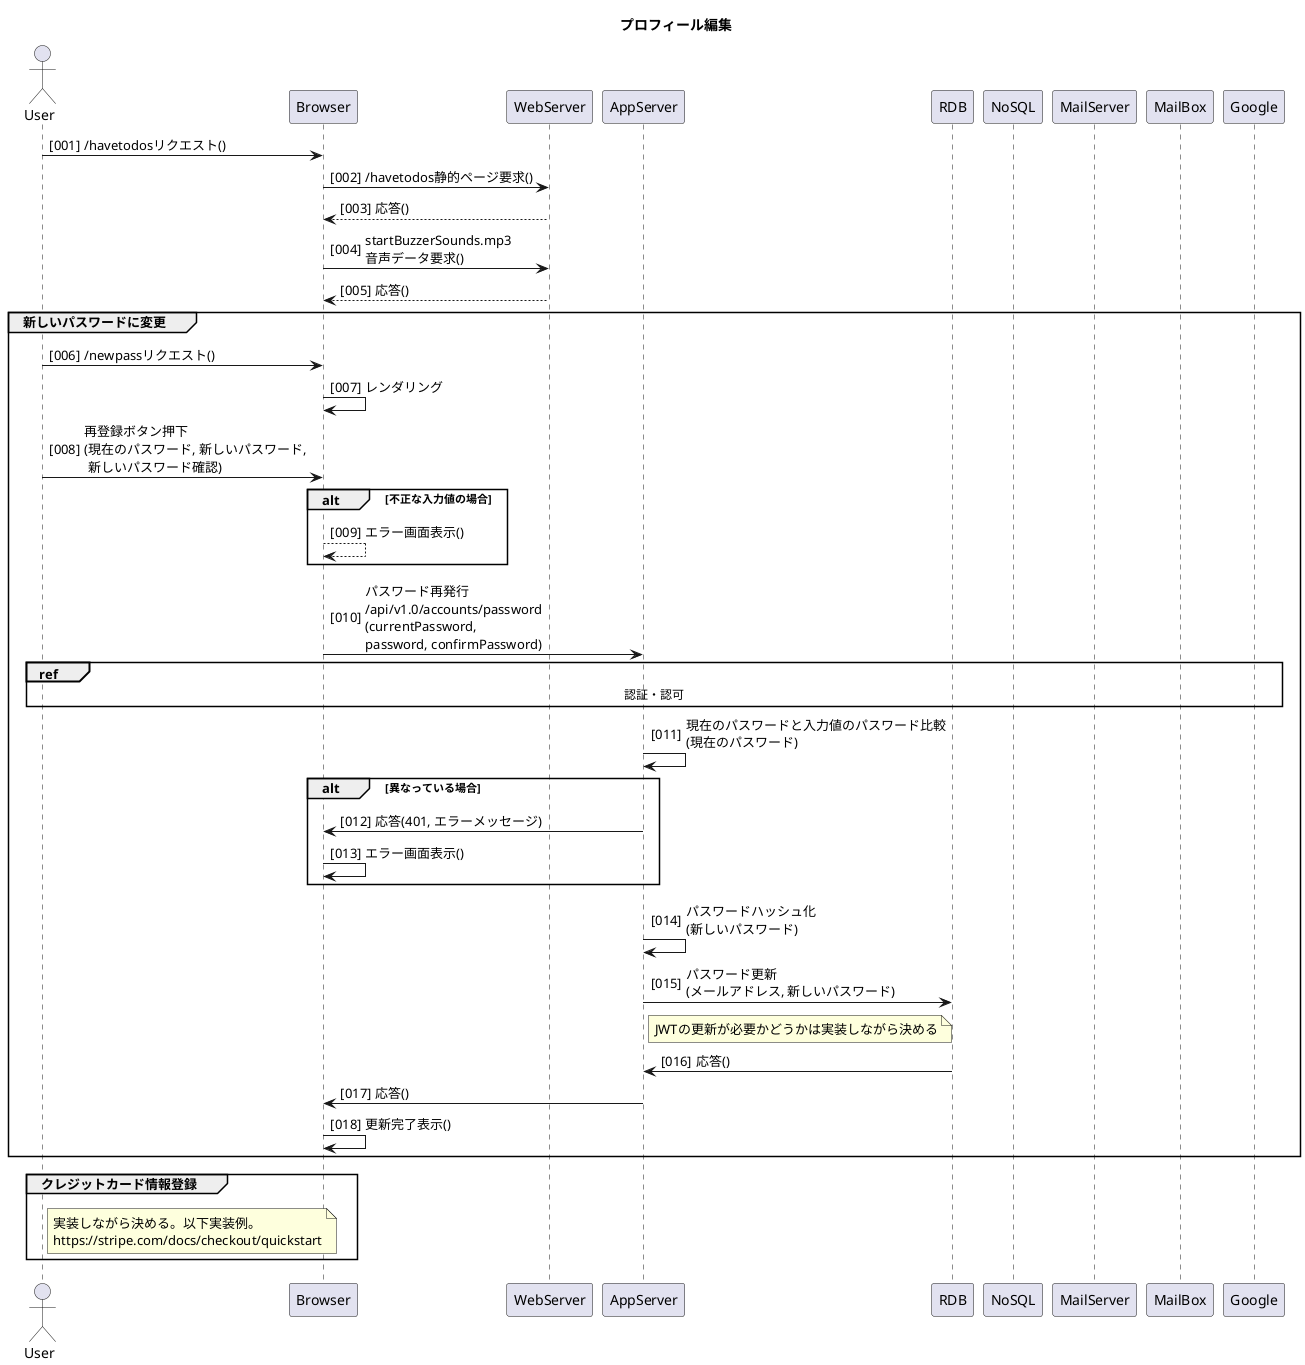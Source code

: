 @startuml プロフィール編集
title プロフィール編集
actor User
participant Browser
participant WebServer
participant AppServer
participant RDB
participant NoSQL
participant MailServer
participant MailBox
participant Google
!pragma teoz true

autonumber "[000]"

User -> Browser: /havetodosリクエスト()
Browser -> WebServer: /havetodos静的ページ要求()
WebServer --> Browser: 応答()
Browser -> WebServer: startBuzzerSounds.mp3\n音声データ要求()
WebServer --> Browser: 応答()

group 新しいパスワードに変更
  User -> Browser: /newpassリクエスト()
  Browser -> Browser: レンダリング
  User -> Browser: 再登録ボタン押下\n(現在のパスワード, 新しいパスワード,\n 新しいパスワード確認)
  alt 不正な入力値の場合
    Browser --> Browser: エラー画面表示()
  end
  Browser -> AppServer: パスワード再発行\n/api/v1.0/accounts/password\n(currentPassword, \npassword, confirmPassword)
  ref over User, Google: 認証・認可
  AppServer -> AppServer: 現在のパスワードと入力値のパスワード比較\n(現在のパスワード)
  alt 異なっている場合
    AppServer -> Browser: 応答(401, エラーメッセージ)
    Browser -> Browser: エラー画面表示()
  end

  AppServer -> AppServer: パスワードハッシュ化\n(新しいパスワード)
  AppServer -> RDB: パスワード更新\n(メールアドレス, 新しいパスワード)
  note right of AppServer
    JWTの更新が必要かどうかは実装しながら決める
  end note
  RDB -> AppServer: 応答()
  AppServer -> Browser: 応答()
  Browser -> Browser: 更新完了表示()
end

group クレジットカード情報登録
note right of User
  実装しながら決める。以下実装例。
  https://stripe.com/docs/checkout/quickstart
end note
end

@enduml